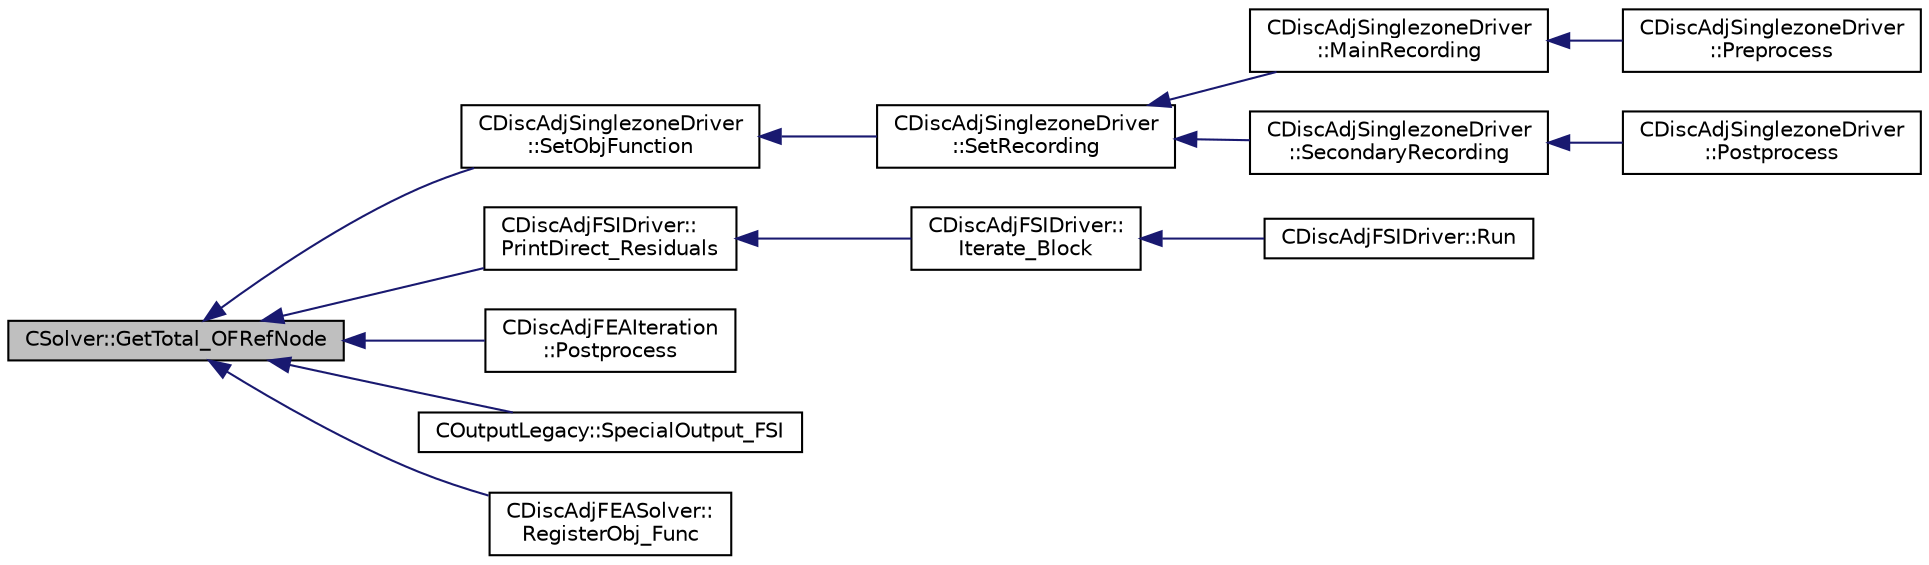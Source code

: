 digraph "CSolver::GetTotal_OFRefNode"
{
  edge [fontname="Helvetica",fontsize="10",labelfontname="Helvetica",labelfontsize="10"];
  node [fontname="Helvetica",fontsize="10",shape=record];
  rankdir="LR";
  Node3417 [label="CSolver::GetTotal_OFRefNode",height=0.2,width=0.4,color="black", fillcolor="grey75", style="filled", fontcolor="black"];
  Node3417 -> Node3418 [dir="back",color="midnightblue",fontsize="10",style="solid",fontname="Helvetica"];
  Node3418 [label="CDiscAdjSinglezoneDriver\l::SetObjFunction",height=0.2,width=0.4,color="black", fillcolor="white", style="filled",URL="$class_c_disc_adj_singlezone_driver.html#aea0513ac808106c6a92be610b3b17a6a",tooltip="Set the objective function. "];
  Node3418 -> Node3419 [dir="back",color="midnightblue",fontsize="10",style="solid",fontname="Helvetica"];
  Node3419 [label="CDiscAdjSinglezoneDriver\l::SetRecording",height=0.2,width=0.4,color="black", fillcolor="white", style="filled",URL="$class_c_disc_adj_singlezone_driver.html#a7e519f0f189a3a102b0630edaaa9d233",tooltip="Record one iteration of a flow iteration in within multiple zones. "];
  Node3419 -> Node3420 [dir="back",color="midnightblue",fontsize="10",style="solid",fontname="Helvetica"];
  Node3420 [label="CDiscAdjSinglezoneDriver\l::MainRecording",height=0.2,width=0.4,color="black", fillcolor="white", style="filled",URL="$class_c_disc_adj_singlezone_driver.html#af4087bc4859a336b67555336d8f28aaf",tooltip="Record the main computational path. "];
  Node3420 -> Node3421 [dir="back",color="midnightblue",fontsize="10",style="solid",fontname="Helvetica"];
  Node3421 [label="CDiscAdjSinglezoneDriver\l::Preprocess",height=0.2,width=0.4,color="black", fillcolor="white", style="filled",URL="$class_c_disc_adj_singlezone_driver.html#a2d0785572312526d0bd695a14dd405f2",tooltip="Preprocess the single-zone iteration. "];
  Node3419 -> Node3422 [dir="back",color="midnightblue",fontsize="10",style="solid",fontname="Helvetica"];
  Node3422 [label="CDiscAdjSinglezoneDriver\l::SecondaryRecording",height=0.2,width=0.4,color="black", fillcolor="white", style="filled",URL="$class_c_disc_adj_singlezone_driver.html#ad328a74dd89ed2e335b22c4bf2b53cb0",tooltip="Record the secondary computational path. "];
  Node3422 -> Node3423 [dir="back",color="midnightblue",fontsize="10",style="solid",fontname="Helvetica"];
  Node3423 [label="CDiscAdjSinglezoneDriver\l::Postprocess",height=0.2,width=0.4,color="black", fillcolor="white", style="filled",URL="$class_c_disc_adj_singlezone_driver.html#af0ac923c07d86674b252c28df9a115da",tooltip="Postprocess the adjoint iteration for ZONE_0. "];
  Node3417 -> Node3424 [dir="back",color="midnightblue",fontsize="10",style="solid",fontname="Helvetica"];
  Node3424 [label="CDiscAdjFSIDriver::\lPrintDirect_Residuals",height=0.2,width=0.4,color="black", fillcolor="white", style="filled",URL="$class_c_disc_adj_f_s_i_driver.html#a7e0a0d0ea10f8c6af312d6ec448329c6",tooltip="Load the restarts for fluid, structure and mesh. "];
  Node3424 -> Node3425 [dir="back",color="midnightblue",fontsize="10",style="solid",fontname="Helvetica"];
  Node3425 [label="CDiscAdjFSIDriver::\lIterate_Block",height=0.2,width=0.4,color="black", fillcolor="white", style="filled",URL="$class_c_disc_adj_f_s_i_driver.html#a84949f139fa795b7d34d6ff77e82eb5c",tooltip="Iterate a certain block for adjoint FSI - may be the whole set of variables or independent and subite..."];
  Node3425 -> Node3426 [dir="back",color="midnightblue",fontsize="10",style="solid",fontname="Helvetica"];
  Node3426 [label="CDiscAdjFSIDriver::Run",height=0.2,width=0.4,color="black", fillcolor="white", style="filled",URL="$class_c_disc_adj_f_s_i_driver.html#a2e965d6e9c4dcfc296077cae225cab21",tooltip="Run a Discrete Adjoint iteration for the FSI problem. "];
  Node3417 -> Node3427 [dir="back",color="midnightblue",fontsize="10",style="solid",fontname="Helvetica"];
  Node3427 [label="CDiscAdjFEAIteration\l::Postprocess",height=0.2,width=0.4,color="black", fillcolor="white", style="filled",URL="$class_c_disc_adj_f_e_a_iteration.html#ab31e2bdb653756de9f890bd29c757767",tooltip="Postprocesses the discrete adjoint mean flow system before heading to another physics system or the n..."];
  Node3417 -> Node3428 [dir="back",color="midnightblue",fontsize="10",style="solid",fontname="Helvetica"];
  Node3428 [label="COutputLegacy::SpecialOutput_FSI",height=0.2,width=0.4,color="black", fillcolor="white", style="filled",URL="$class_c_output_legacy.html#aadde14a2d1374676b5c9dbdb91401ed8",tooltip="Create and write the file with the FSI convergence history. "];
  Node3417 -> Node3429 [dir="back",color="midnightblue",fontsize="10",style="solid",fontname="Helvetica"];
  Node3429 [label="CDiscAdjFEASolver::\lRegisterObj_Func",height=0.2,width=0.4,color="black", fillcolor="white", style="filled",URL="$class_c_disc_adj_f_e_a_solver.html#a098b479e185f53b30492f63f6ffba7b7",tooltip="Register the objective function as output. "];
}
